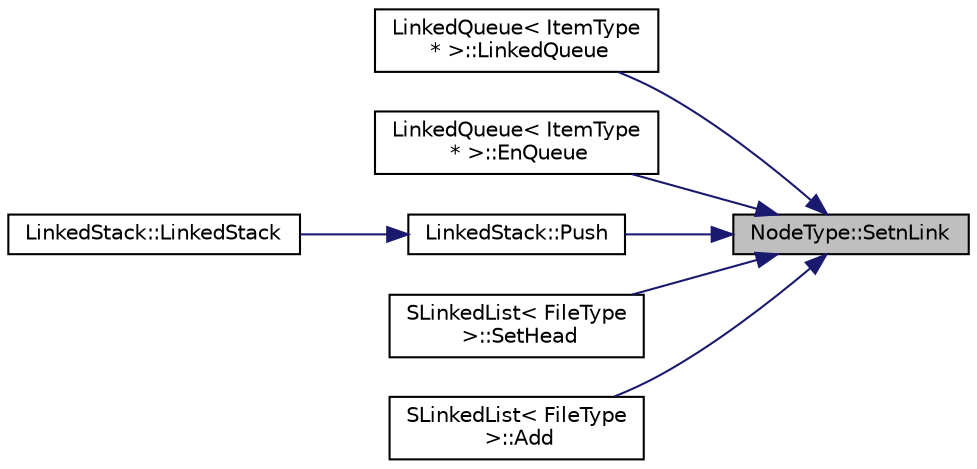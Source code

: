 digraph "NodeType::SetnLink"
{
 // LATEX_PDF_SIZE
  edge [fontname="Helvetica",fontsize="10",labelfontname="Helvetica",labelfontsize="10"];
  node [fontname="Helvetica",fontsize="10",shape=record];
  rankdir="RL";
  Node16 [label="NodeType::SetnLink",height=0.2,width=0.4,color="black", fillcolor="grey75", style="filled", fontcolor="black",tooltip="Set Pointer to Next Node."];
  Node16 -> Node17 [dir="back",color="midnightblue",fontsize="10",style="solid",fontname="Helvetica"];
  Node17 [label="LinkedQueue\< ItemType\l * \>::LinkedQueue",height=0.2,width=0.4,color="black", fillcolor="white", style="filled",URL="$class_linked_queue.html#a6a2ab8e3a43fe02cffd3d2935dded925",tooltip=" "];
  Node16 -> Node18 [dir="back",color="midnightblue",fontsize="10",style="solid",fontname="Helvetica"];
  Node18 [label="LinkedQueue\< ItemType\l * \>::EnQueue",height=0.2,width=0.4,color="black", fillcolor="white", style="filled",URL="$class_linked_queue.html#a9fb4766a9a092d2afebdcefd4faf20b3",tooltip="add a new data to the last of Queue."];
  Node16 -> Node19 [dir="back",color="midnightblue",fontsize="10",style="solid",fontname="Helvetica"];
  Node19 [label="LinkedStack::Push",height=0.2,width=0.4,color="black", fillcolor="white", style="filled",URL="$class_linked_stack.html#ab4961a4b2dbce1a775089403252d35f6",tooltip="add a new data to the top of Linked Stack. if Linked Stack is full throw FullLinked Stack Exception"];
  Node19 -> Node20 [dir="back",color="midnightblue",fontsize="10",style="solid",fontname="Helvetica"];
  Node20 [label="LinkedStack::LinkedStack",height=0.2,width=0.4,color="black", fillcolor="white", style="filled",URL="$class_linked_stack.html#a1fad31c111c1b59b54a2009329ee212b",tooltip=" "];
  Node16 -> Node21 [dir="back",color="midnightblue",fontsize="10",style="solid",fontname="Helvetica"];
  Node21 [label="SLinkedList\< FileType\l \>::SetHead",height=0.2,width=0.4,color="black", fillcolor="white", style="filled",URL="$class_s_linked_list.html#afe1da71cb6489aa4b356c87dc088080d",tooltip="Set Head pointer Head node has."];
  Node16 -> Node22 [dir="back",color="midnightblue",fontsize="10",style="solid",fontname="Helvetica"];
  Node22 [label="SLinkedList\< FileType\l \>::Add",height=0.2,width=0.4,color="black", fillcolor="white", style="filled",URL="$class_s_linked_list.html#a1e79afe7947f758d91163eedb6f66a23",tooltip="Add item into appropriate spot of this list."];
}
